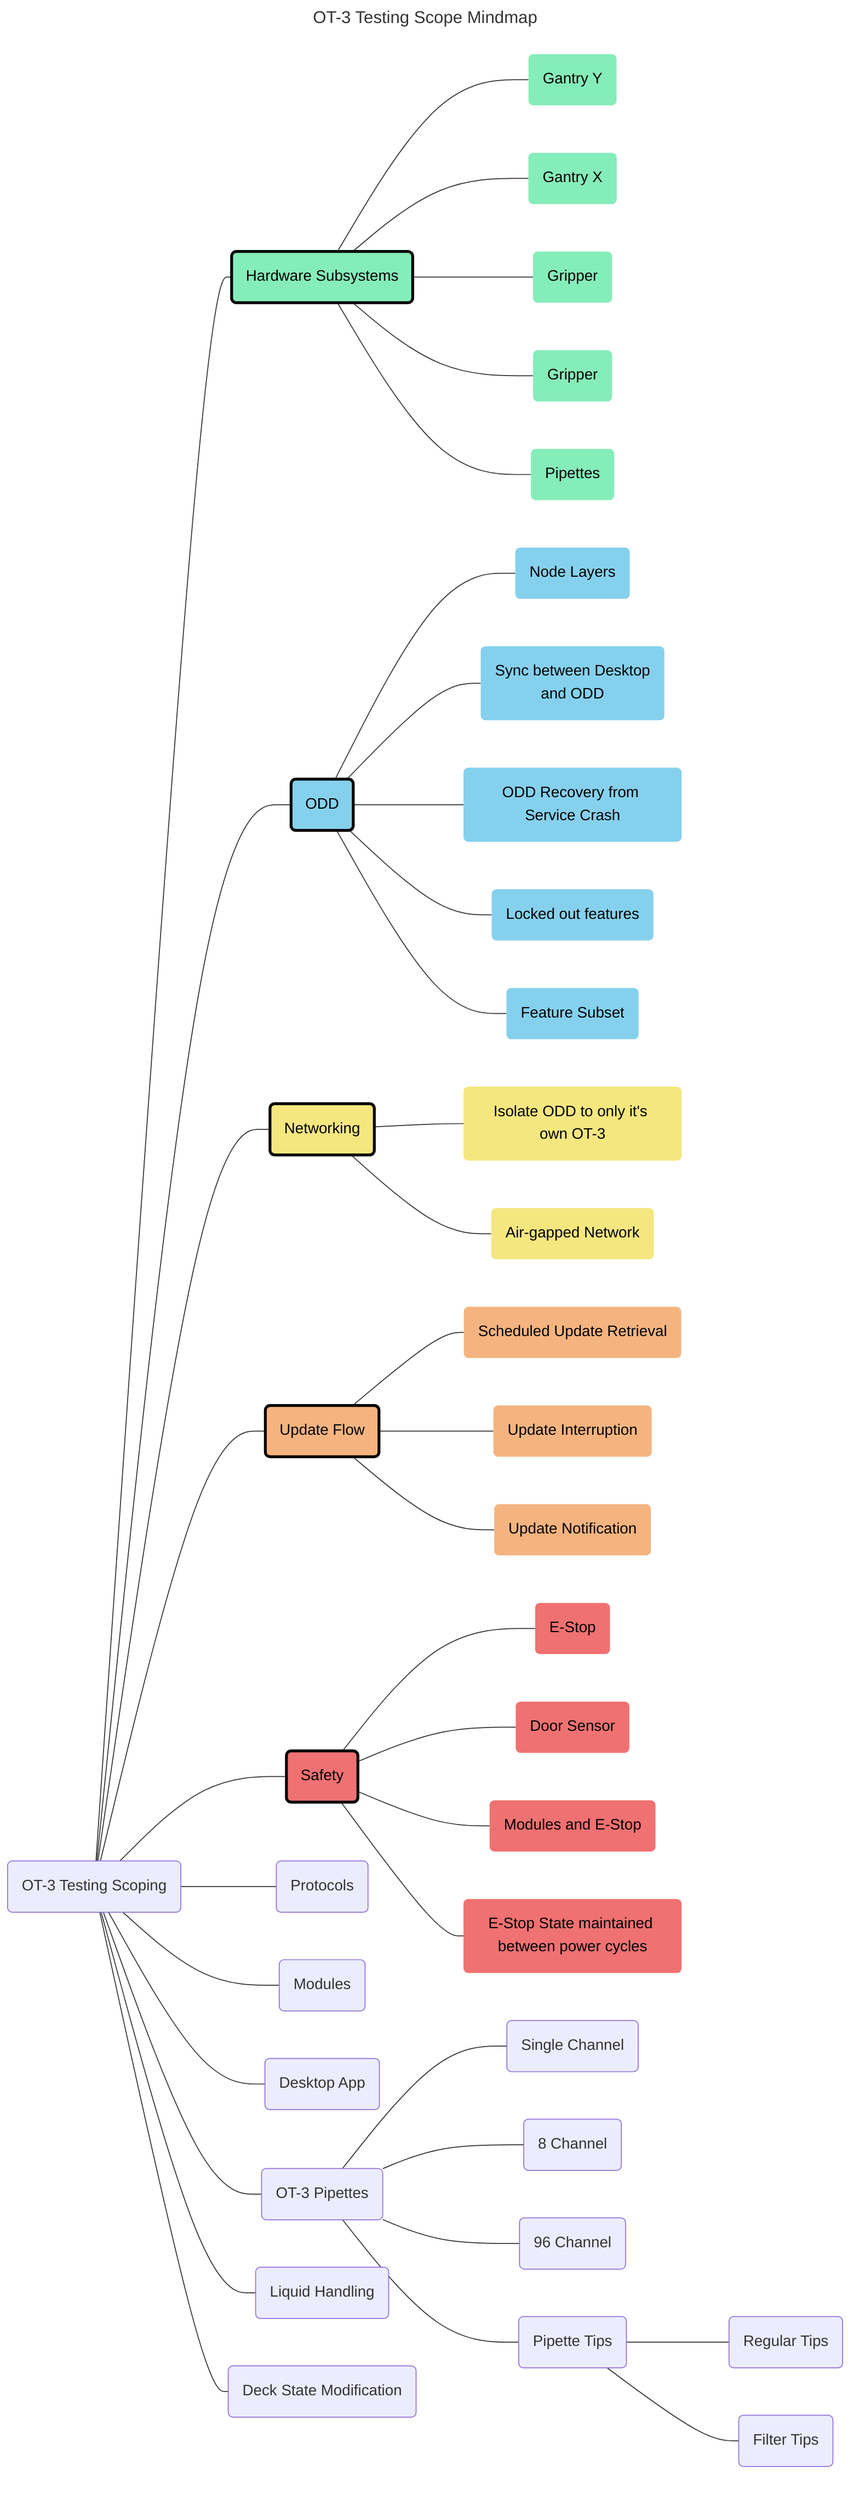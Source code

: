 ---
title: OT-3 Testing Scope Mindmap
---

flowchart LR
root("OT-3 Testing Scoping")

%%----------------------------------------------%%
hardware_subsystems("Hardware Subsystems")

gantry_y("Gantry Y")
gantry_x("Gantry X")
gripper("Gripper")
head("Gripper")
pipettes("Pipettes")
%%----------------------------------------------%%
odd("ODD")

node_layers("Node Layers")
sync("Sync between Desktop\nand ODD")
odd_recovery("ODD Recovery from Service Crash")
locked_out_features("Locked out features")
feature_subset("Feature Subset")
%%----------------------------------------------%%
networking("Networking")

odd_access("Isolate ODD to only it's own OT-3")
air_gapped("Air-gapped Network")
%%----------------------------------------------%%
update_flow("Update Flow")

scheduled_update_retrieval("Scheduled Update Retrieval")
update_interruption("Update Interruption")
update_notification("Update Notification")
%%----------------------------------------------%%
safety("Safety")

e_stop("E-Stop")
door_sensor("Door Sensor")
modules_and_e_stop("Modules and E-Stop")
e_stop_state_maintained("E-Stop State maintained between power cycles")
%%----------------------------------------------%%
protocols("Protocols")
%%----------------------------------------------%%
modules("Modules")
%%----------------------------------------------%%
desktop_app("Desktop App")
%%----------------------------------------------%%
ot3_pipettes("OT-3 Pipettes")

single_channel("Single Channel")
8_channel("8 Channel")
96_channel("96 Channel")
tips("Pipette Tips")
regular("Regular Tips")
filter_tips("Filter Tips")
%%----------------------------------------------%%
liquid_handling("Liquid Handling")
%%----------------------------------------------%%
deck_state_mod("Deck State Modification")
%%----------------------------------------------%%

root --- hardware_subsystems & odd & networking & update_flow & safety  & modules & protocols & desktop_app & ot3_pipettes & liquid_handling & deck_state_mod

hardware_subsystems --- head & gantry_x & gantry_y & gripper & pipettes
odd --- node_layers & sync & odd_recovery & locked_out_features & feature_subset
networking --- odd_access & air_gapped
update_flow --- scheduled_update_retrieval & update_interruption & update_notification
safety --- e_stop & door_sensor & modules_and_e_stop & e_stop_state_maintained

ot3_pipettes --- single_channel & 8_channel & 96_channel & tips
tips --- regular & filter_tips


classDef HardwareSubsystemBackground fill:#85edb9;
classDef ODDBackground fill:#85d1ed;
classDef NetworkingBackground fill:#f5e77f;
classDef UpdateFlowBackground fill:#f5b47f;
classDef SafetyBackground fill:#f07171;

classDef DarkText color: black;

classDef NoOutline stroke: none;
classDef DarkOutline stroke: black,stroke-width:3px;

class hardware_subsystems,gantry_y,gantry_x,gripper,head,pipettes,odd,node_layers,sync,odd_recovery,locked_out_features,feature_subset,networking,odd_access,air_gapped,update_flow,scheduled_update_retrieval,update_interruption,update_notification,e_stop,door_sensor,modules_and_e_stop,safety,e_stop_state_maintained DarkText;

class hardware_subsystems,odd,networking,update_flow,safety DarkOutline;
class gantry_y,gantry_x,gripper,head,pipettes,odd_access,air_gapped,scheduled_update_retrieval,update_interruption,update_notification,node_layers,sync,odd_recovery,locked_out_features,feature_subset,e_stop,door_sensor,modules_and_e_stop,e_stop_state_maintained NoOutline;

class hardware_subsystems,gantry_y,gantry_x,gripper,head,pipettes HardwareSubsystemBackground;
class odd,node_layers,sync,odd_recovery,locked_out_features,feature_subset ODDBackground;
class networking,odd_access,air_gapped NetworkingBackground;
class update_flow,scheduled_update_retrieval,update_interruption,update_notification UpdateFlowBackground;
class safety,e_stop,door_sensor,modules_and_e_stop,e_stop_state_maintained SafetyBackground;